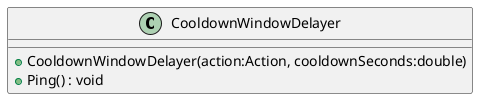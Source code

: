 @startuml
class CooldownWindowDelayer {
    + CooldownWindowDelayer(action:Action, cooldownSeconds:double)
    + Ping() : void
}
@enduml

